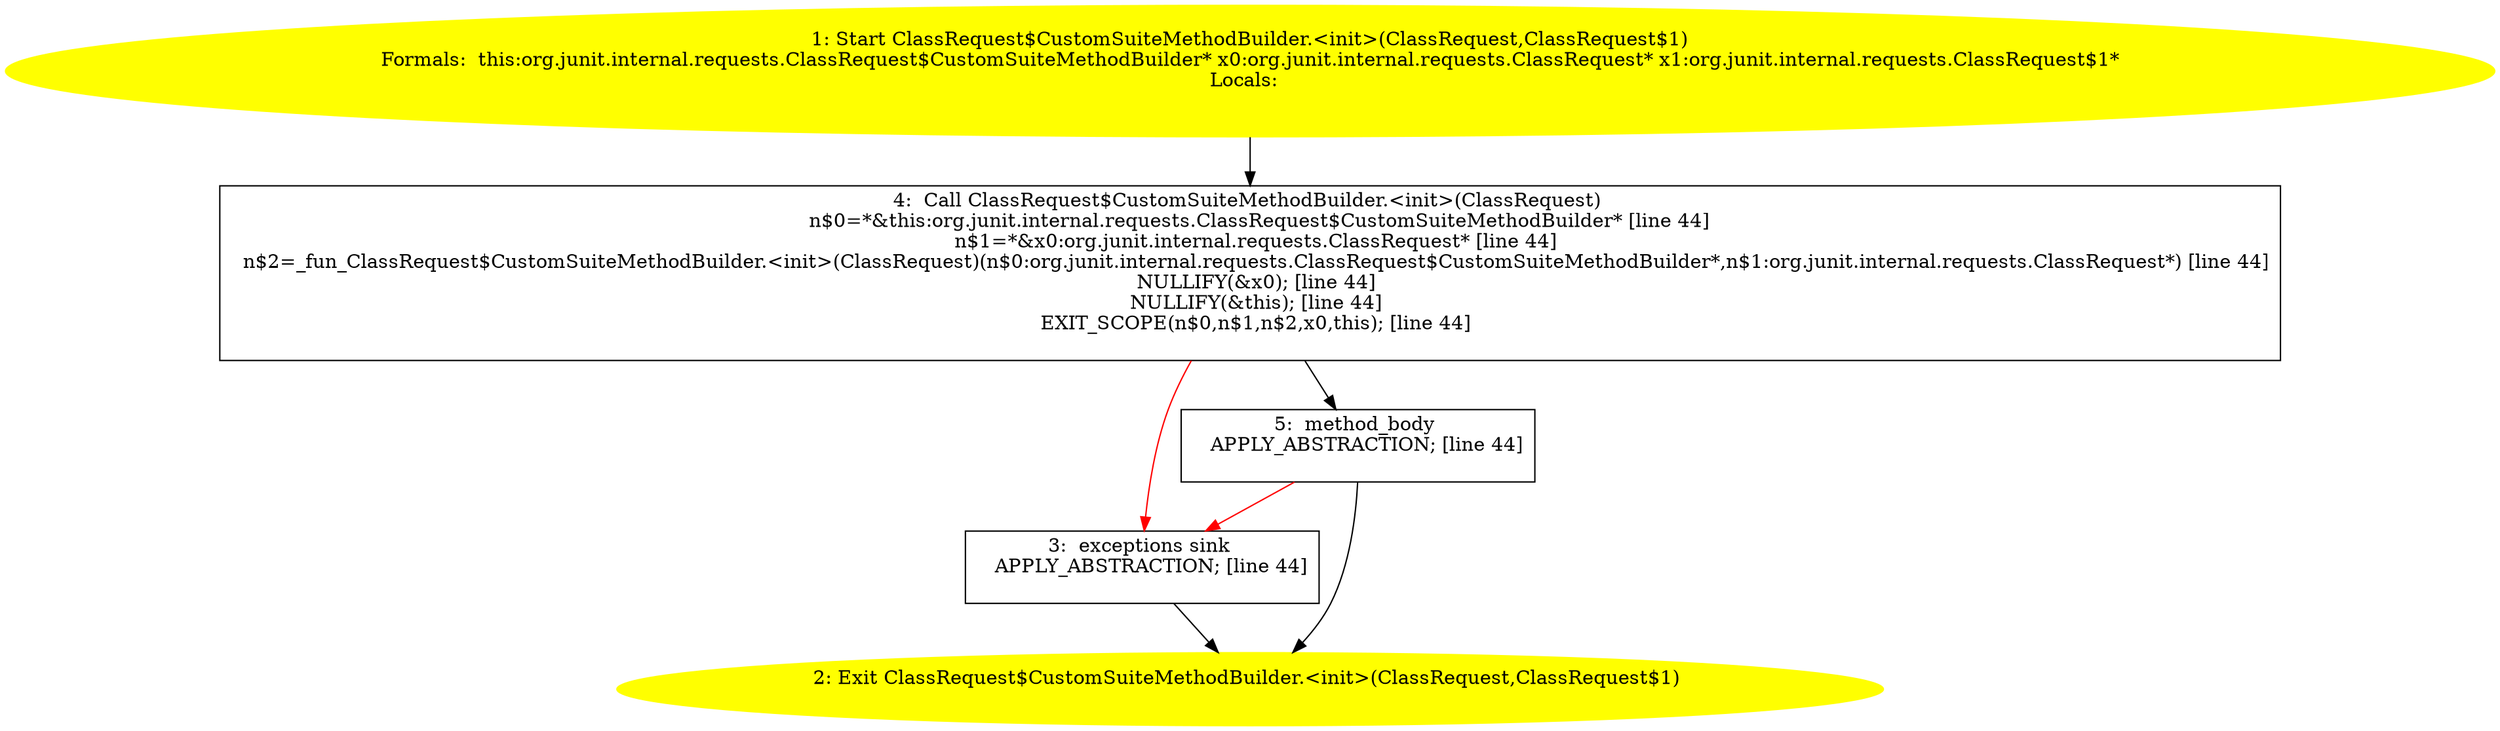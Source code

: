/* @generated */
digraph cfg {
"org.junit.internal.requests.ClassRequest$CustomSuiteMethodBuilder.<init>(org.junit.internal.requests.cf7d924f4f696900d467160f5979bbce_1" [label="1: Start ClassRequest$CustomSuiteMethodBuilder.<init>(ClassRequest,ClassRequest$1)\nFormals:  this:org.junit.internal.requests.ClassRequest$CustomSuiteMethodBuilder* x0:org.junit.internal.requests.ClassRequest* x1:org.junit.internal.requests.ClassRequest$1*\nLocals:  \n  " color=yellow style=filled]
	

	 "org.junit.internal.requests.ClassRequest$CustomSuiteMethodBuilder.<init>(org.junit.internal.requests.cf7d924f4f696900d467160f5979bbce_1" -> "org.junit.internal.requests.ClassRequest$CustomSuiteMethodBuilder.<init>(org.junit.internal.requests.cf7d924f4f696900d467160f5979bbce_4" ;
"org.junit.internal.requests.ClassRequest$CustomSuiteMethodBuilder.<init>(org.junit.internal.requests.cf7d924f4f696900d467160f5979bbce_2" [label="2: Exit ClassRequest$CustomSuiteMethodBuilder.<init>(ClassRequest,ClassRequest$1) \n  " color=yellow style=filled]
	

"org.junit.internal.requests.ClassRequest$CustomSuiteMethodBuilder.<init>(org.junit.internal.requests.cf7d924f4f696900d467160f5979bbce_3" [label="3:  exceptions sink \n   APPLY_ABSTRACTION; [line 44]\n " shape="box"]
	

	 "org.junit.internal.requests.ClassRequest$CustomSuiteMethodBuilder.<init>(org.junit.internal.requests.cf7d924f4f696900d467160f5979bbce_3" -> "org.junit.internal.requests.ClassRequest$CustomSuiteMethodBuilder.<init>(org.junit.internal.requests.cf7d924f4f696900d467160f5979bbce_2" ;
"org.junit.internal.requests.ClassRequest$CustomSuiteMethodBuilder.<init>(org.junit.internal.requests.cf7d924f4f696900d467160f5979bbce_4" [label="4:  Call ClassRequest$CustomSuiteMethodBuilder.<init>(ClassRequest) \n   n$0=*&this:org.junit.internal.requests.ClassRequest$CustomSuiteMethodBuilder* [line 44]\n  n$1=*&x0:org.junit.internal.requests.ClassRequest* [line 44]\n  n$2=_fun_ClassRequest$CustomSuiteMethodBuilder.<init>(ClassRequest)(n$0:org.junit.internal.requests.ClassRequest$CustomSuiteMethodBuilder*,n$1:org.junit.internal.requests.ClassRequest*) [line 44]\n  NULLIFY(&x0); [line 44]\n  NULLIFY(&this); [line 44]\n  EXIT_SCOPE(n$0,n$1,n$2,x0,this); [line 44]\n " shape="box"]
	

	 "org.junit.internal.requests.ClassRequest$CustomSuiteMethodBuilder.<init>(org.junit.internal.requests.cf7d924f4f696900d467160f5979bbce_4" -> "org.junit.internal.requests.ClassRequest$CustomSuiteMethodBuilder.<init>(org.junit.internal.requests.cf7d924f4f696900d467160f5979bbce_5" ;
	 "org.junit.internal.requests.ClassRequest$CustomSuiteMethodBuilder.<init>(org.junit.internal.requests.cf7d924f4f696900d467160f5979bbce_4" -> "org.junit.internal.requests.ClassRequest$CustomSuiteMethodBuilder.<init>(org.junit.internal.requests.cf7d924f4f696900d467160f5979bbce_3" [color="red" ];
"org.junit.internal.requests.ClassRequest$CustomSuiteMethodBuilder.<init>(org.junit.internal.requests.cf7d924f4f696900d467160f5979bbce_5" [label="5:  method_body \n   APPLY_ABSTRACTION; [line 44]\n " shape="box"]
	

	 "org.junit.internal.requests.ClassRequest$CustomSuiteMethodBuilder.<init>(org.junit.internal.requests.cf7d924f4f696900d467160f5979bbce_5" -> "org.junit.internal.requests.ClassRequest$CustomSuiteMethodBuilder.<init>(org.junit.internal.requests.cf7d924f4f696900d467160f5979bbce_2" ;
	 "org.junit.internal.requests.ClassRequest$CustomSuiteMethodBuilder.<init>(org.junit.internal.requests.cf7d924f4f696900d467160f5979bbce_5" -> "org.junit.internal.requests.ClassRequest$CustomSuiteMethodBuilder.<init>(org.junit.internal.requests.cf7d924f4f696900d467160f5979bbce_3" [color="red" ];
}

